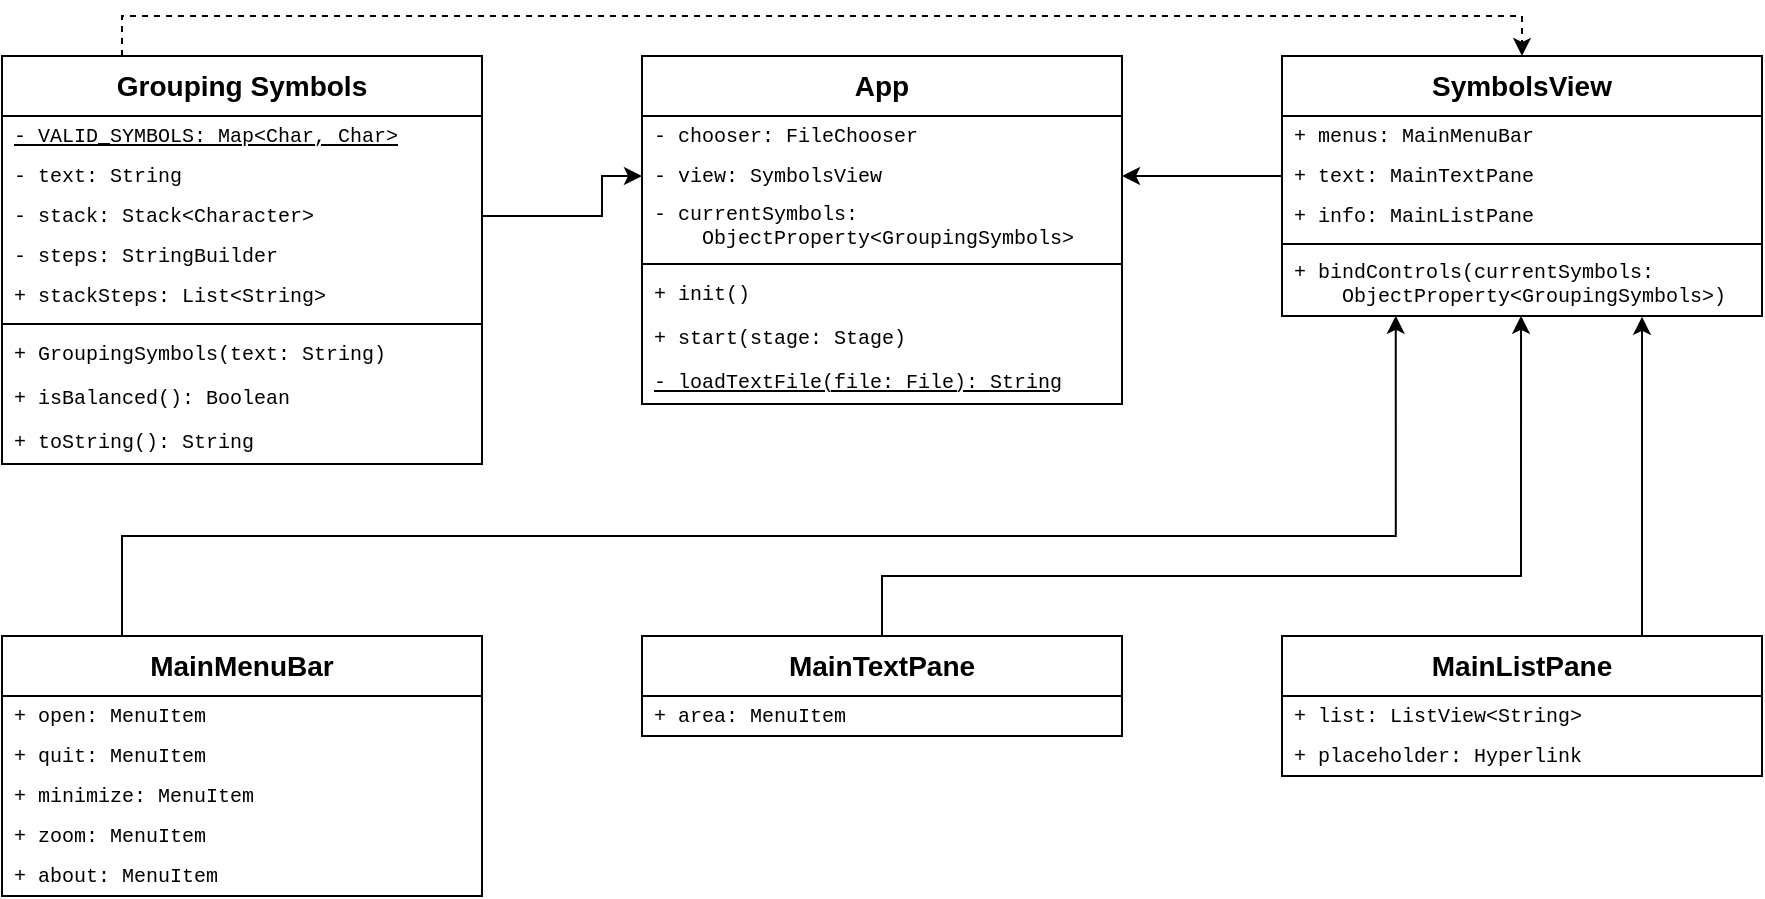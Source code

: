 <mxfile version="24.2.5" type="device">
  <diagram id="C5RBs43oDa-KdzZeNtuy" name="Page-1">
    <mxGraphModel dx="728" dy="1038" grid="1" gridSize="10" guides="1" tooltips="1" connect="1" arrows="1" fold="1" page="1" pageScale="1" pageWidth="960" pageHeight="520" math="0" shadow="0">
      <root>
        <mxCell id="WIyWlLk6GJQsqaUBKTNV-0" />
        <mxCell id="WIyWlLk6GJQsqaUBKTNV-1" parent="WIyWlLk6GJQsqaUBKTNV-0" />
        <mxCell id="VrE6sZuMcQ_JEsaJTfix-29" value="SymbolsView" style="swimlane;fontStyle=1;align=center;verticalAlign=top;childLayout=stackLayout;horizontal=1;startSize=30;horizontalStack=0;resizeParent=1;resizeParentMax=0;resizeLast=0;collapsible=0;marginBottom=0;whiteSpace=wrap;html=1;fontSize=14;" parent="WIyWlLk6GJQsqaUBKTNV-1" vertex="1">
          <mxGeometry x="680" y="60" width="240" height="130" as="geometry" />
        </mxCell>
        <mxCell id="OGeXfidwOHUhbuxbb3Ev-73" value="+ menus: MainMenuBar" style="text;strokeColor=none;fillColor=none;align=left;verticalAlign=middle;spacingLeft=4;spacingRight=4;overflow=hidden;rotatable=0;points=[[0,0.5],[1,0.5]];portConstraint=eastwest;whiteSpace=wrap;html=1;fontSize=10;fontFamily=Courier New;" parent="VrE6sZuMcQ_JEsaJTfix-29" vertex="1">
          <mxGeometry y="30" width="240" height="20" as="geometry" />
        </mxCell>
        <mxCell id="OGeXfidwOHUhbuxbb3Ev-74" value="+ text: MainTextPane" style="text;strokeColor=none;fillColor=none;align=left;verticalAlign=middle;spacingLeft=4;spacingRight=4;overflow=hidden;rotatable=0;points=[[0,0.5],[1,0.5]];portConstraint=eastwest;whiteSpace=wrap;html=1;fontSize=10;fontFamily=Courier New;" parent="VrE6sZuMcQ_JEsaJTfix-29" vertex="1">
          <mxGeometry y="50" width="240" height="20" as="geometry" />
        </mxCell>
        <mxCell id="xHtxybSg8a37hnDzmeFo-1" value="+ info: MainListPane" style="text;strokeColor=none;fillColor=none;align=left;verticalAlign=middle;spacingLeft=4;spacingRight=4;overflow=hidden;rotatable=0;points=[[0,0.5],[1,0.5]];portConstraint=eastwest;whiteSpace=wrap;html=1;fontSize=10;fontFamily=Courier New;" parent="VrE6sZuMcQ_JEsaJTfix-29" vertex="1">
          <mxGeometry y="70" width="240" height="20" as="geometry" />
        </mxCell>
        <mxCell id="VrE6sZuMcQ_JEsaJTfix-32" value="" style="line;strokeWidth=1;fillColor=none;align=left;verticalAlign=middle;spacingTop=-1;spacingLeft=3;spacingRight=3;rotatable=0;labelPosition=right;points=[];portConstraint=eastwest;strokeColor=inherit;fontSize=10;fontFamily=Courier New;" parent="VrE6sZuMcQ_JEsaJTfix-29" vertex="1">
          <mxGeometry y="90" width="240" height="8" as="geometry" />
        </mxCell>
        <mxCell id="VrE6sZuMcQ_JEsaJTfix-33" value="+&amp;nbsp;bindControls(currentSymbols:&lt;div&gt;&amp;nbsp; &amp;nbsp; ObjectProperty&amp;lt;GroupingSymbols&amp;gt;)&lt;/div&gt;" style="text;strokeColor=none;fillColor=none;align=left;verticalAlign=middle;spacingLeft=4;spacingRight=4;overflow=hidden;rotatable=0;points=[[0,0.5],[1,0.5]];portConstraint=eastwest;whiteSpace=wrap;html=1;fontSize=10;fontFamily=Courier New;" parent="VrE6sZuMcQ_JEsaJTfix-29" vertex="1">
          <mxGeometry y="98" width="240" height="32" as="geometry" />
        </mxCell>
        <mxCell id="OGeXfidwOHUhbuxbb3Ev-10" value="MainTextPane" style="swimlane;fontStyle=1;align=center;verticalAlign=top;childLayout=stackLayout;horizontal=1;startSize=30;horizontalStack=0;resizeParent=1;resizeParentMax=0;resizeLast=0;collapsible=0;marginBottom=0;whiteSpace=wrap;html=1;fontSize=14;" parent="WIyWlLk6GJQsqaUBKTNV-1" vertex="1">
          <mxGeometry x="360" y="350" width="240" height="50" as="geometry" />
        </mxCell>
        <mxCell id="xHtxybSg8a37hnDzmeFo-5" value="+ area: MenuItem" style="text;strokeColor=none;fillColor=none;align=left;verticalAlign=middle;spacingLeft=4;spacingRight=4;overflow=hidden;rotatable=0;points=[[0,0.5],[1,0.5]];portConstraint=eastwest;whiteSpace=wrap;html=1;fontSize=10;fontFamily=Courier New;" parent="OGeXfidwOHUhbuxbb3Ev-10" vertex="1">
          <mxGeometry y="30" width="240" height="20" as="geometry" />
        </mxCell>
        <mxCell id="OGeXfidwOHUhbuxbb3Ev-30" value="MainListPane" style="swimlane;fontStyle=1;align=center;verticalAlign=top;childLayout=stackLayout;horizontal=1;startSize=30;horizontalStack=0;resizeParent=1;resizeParentMax=0;resizeLast=0;collapsible=0;marginBottom=0;whiteSpace=wrap;html=1;fontSize=14;" parent="WIyWlLk6GJQsqaUBKTNV-1" vertex="1">
          <mxGeometry x="680" y="350" width="240" height="70" as="geometry" />
        </mxCell>
        <mxCell id="OGeXfidwOHUhbuxbb3Ev-31" value="+ list: ListView&amp;lt;String&amp;gt;" style="text;strokeColor=none;fillColor=none;align=left;verticalAlign=middle;spacingLeft=4;spacingRight=4;overflow=hidden;rotatable=0;points=[[0,0.5],[1,0.5]];portConstraint=eastwest;whiteSpace=wrap;html=1;fontSize=10;fontFamily=Courier New;" parent="OGeXfidwOHUhbuxbb3Ev-30" vertex="1">
          <mxGeometry y="30" width="240" height="20" as="geometry" />
        </mxCell>
        <mxCell id="xHtxybSg8a37hnDzmeFo-4" value="+ placeholder: Hyperlink" style="text;strokeColor=none;fillColor=none;align=left;verticalAlign=middle;spacingLeft=4;spacingRight=4;overflow=hidden;rotatable=0;points=[[0,0.5],[1,0.5]];portConstraint=eastwest;whiteSpace=wrap;html=1;fontSize=10;fontFamily=Courier New;" parent="OGeXfidwOHUhbuxbb3Ev-30" vertex="1">
          <mxGeometry y="50" width="240" height="20" as="geometry" />
        </mxCell>
        <mxCell id="OGeXfidwOHUhbuxbb3Ev-52" value="MainMenuBar" style="swimlane;fontStyle=1;align=center;verticalAlign=top;childLayout=stackLayout;horizontal=1;startSize=30;horizontalStack=0;resizeParent=1;resizeParentMax=0;resizeLast=0;collapsible=0;marginBottom=0;whiteSpace=wrap;html=1;fontSize=14;" parent="WIyWlLk6GJQsqaUBKTNV-1" vertex="1">
          <mxGeometry x="40" y="350" width="240" height="130" as="geometry" />
        </mxCell>
        <mxCell id="OGeXfidwOHUhbuxbb3Ev-53" value="+ open: MenuItem" style="text;strokeColor=none;fillColor=none;align=left;verticalAlign=middle;spacingLeft=4;spacingRight=4;overflow=hidden;rotatable=0;points=[[0,0.5],[1,0.5]];portConstraint=eastwest;whiteSpace=wrap;html=1;fontSize=10;fontFamily=Courier New;" parent="OGeXfidwOHUhbuxbb3Ev-52" vertex="1">
          <mxGeometry y="30" width="240" height="20" as="geometry" />
        </mxCell>
        <mxCell id="OGeXfidwOHUhbuxbb3Ev-61" value="+ quit: MenuItem" style="text;strokeColor=none;fillColor=none;align=left;verticalAlign=middle;spacingLeft=4;spacingRight=4;overflow=hidden;rotatable=0;points=[[0,0.5],[1,0.5]];portConstraint=eastwest;whiteSpace=wrap;html=1;fontSize=10;fontFamily=Courier New;" parent="OGeXfidwOHUhbuxbb3Ev-52" vertex="1">
          <mxGeometry y="50" width="240" height="20" as="geometry" />
        </mxCell>
        <mxCell id="OGeXfidwOHUhbuxbb3Ev-71" value="+ minimize: MenuItem" style="text;strokeColor=none;fillColor=none;align=left;verticalAlign=middle;spacingLeft=4;spacingRight=4;overflow=hidden;rotatable=0;points=[[0,0.5],[1,0.5]];portConstraint=eastwest;whiteSpace=wrap;html=1;fontSize=10;fontFamily=Courier New;" parent="OGeXfidwOHUhbuxbb3Ev-52" vertex="1">
          <mxGeometry y="70" width="240" height="20" as="geometry" />
        </mxCell>
        <mxCell id="xHtxybSg8a37hnDzmeFo-2" value="+ zoom: MenuItem" style="text;strokeColor=none;fillColor=none;align=left;verticalAlign=middle;spacingLeft=4;spacingRight=4;overflow=hidden;rotatable=0;points=[[0,0.5],[1,0.5]];portConstraint=eastwest;whiteSpace=wrap;html=1;fontSize=10;fontFamily=Courier New;" parent="OGeXfidwOHUhbuxbb3Ev-52" vertex="1">
          <mxGeometry y="90" width="240" height="20" as="geometry" />
        </mxCell>
        <mxCell id="OGeXfidwOHUhbuxbb3Ev-72" value="+ about: MenuItem" style="text;strokeColor=none;fillColor=none;align=left;verticalAlign=middle;spacingLeft=4;spacingRight=4;overflow=hidden;rotatable=0;points=[[0,0.5],[1,0.5]];portConstraint=eastwest;whiteSpace=wrap;html=1;fontSize=10;fontFamily=Courier New;" parent="OGeXfidwOHUhbuxbb3Ev-52" vertex="1">
          <mxGeometry y="110" width="240" height="20" as="geometry" />
        </mxCell>
        <mxCell id="OGeXfidwOHUhbuxbb3Ev-76" value="App" style="swimlane;fontStyle=1;align=center;verticalAlign=top;childLayout=stackLayout;horizontal=1;startSize=30;horizontalStack=0;resizeParent=1;resizeParentMax=0;resizeLast=0;collapsible=0;marginBottom=0;whiteSpace=wrap;html=1;fontSize=14;" parent="WIyWlLk6GJQsqaUBKTNV-1" vertex="1">
          <mxGeometry x="360" y="60" width="240" height="174" as="geometry" />
        </mxCell>
        <mxCell id="OGeXfidwOHUhbuxbb3Ev-77" value="- chooser: FileChooser" style="text;strokeColor=none;fillColor=none;align=left;verticalAlign=middle;spacingLeft=4;spacingRight=4;overflow=hidden;rotatable=0;points=[[0,0.5],[1,0.5]];portConstraint=eastwest;whiteSpace=wrap;html=1;fontSize=10;fontFamily=Courier New;" parent="OGeXfidwOHUhbuxbb3Ev-76" vertex="1">
          <mxGeometry y="30" width="240" height="20" as="geometry" />
        </mxCell>
        <mxCell id="OGeXfidwOHUhbuxbb3Ev-78" value="- view: SymbolsView" style="text;strokeColor=none;fillColor=none;align=left;verticalAlign=middle;spacingLeft=4;spacingRight=4;overflow=hidden;rotatable=0;points=[[0,0.5],[1,0.5]];portConstraint=eastwest;whiteSpace=wrap;html=1;fontSize=10;fontFamily=Courier New;" parent="OGeXfidwOHUhbuxbb3Ev-76" vertex="1">
          <mxGeometry y="50" width="240" height="20" as="geometry" />
        </mxCell>
        <mxCell id="OGeXfidwOHUhbuxbb3Ev-79" value="- currentSymbols:&lt;div&gt;&amp;nbsp; &amp;nbsp; ObjectProperty&amp;lt;GroupingSymbols&amp;gt;&lt;/div&gt;" style="text;strokeColor=none;fillColor=none;align=left;verticalAlign=middle;spacingLeft=4;spacingRight=4;overflow=hidden;rotatable=0;points=[[0,0.5],[1,0.5]];portConstraint=eastwest;whiteSpace=wrap;html=1;fontSize=10;fontFamily=Courier New;" parent="OGeXfidwOHUhbuxbb3Ev-76" vertex="1">
          <mxGeometry y="70" width="240" height="30" as="geometry" />
        </mxCell>
        <mxCell id="OGeXfidwOHUhbuxbb3Ev-82" value="" style="line;strokeWidth=1;fillColor=none;align=left;verticalAlign=middle;spacingTop=-1;spacingLeft=3;spacingRight=3;rotatable=0;labelPosition=right;points=[];portConstraint=eastwest;strokeColor=inherit;fontSize=10;fontFamily=Courier New;" parent="OGeXfidwOHUhbuxbb3Ev-76" vertex="1">
          <mxGeometry y="100" width="240" height="8" as="geometry" />
        </mxCell>
        <mxCell id="OGeXfidwOHUhbuxbb3Ev-83" value="+&amp;nbsp;init()" style="text;strokeColor=none;fillColor=none;align=left;verticalAlign=middle;spacingLeft=4;spacingRight=4;overflow=hidden;rotatable=0;points=[[0,0.5],[1,0.5]];portConstraint=eastwest;whiteSpace=wrap;html=1;fontSize=10;fontFamily=Courier New;" parent="OGeXfidwOHUhbuxbb3Ev-76" vertex="1">
          <mxGeometry y="108" width="240" height="22" as="geometry" />
        </mxCell>
        <mxCell id="OGeXfidwOHUhbuxbb3Ev-84" value="+&amp;nbsp;start(stage: Stage)" style="text;strokeColor=none;fillColor=none;align=left;verticalAlign=middle;spacingLeft=4;spacingRight=4;overflow=hidden;rotatable=0;points=[[0,0.5],[1,0.5]];portConstraint=eastwest;whiteSpace=wrap;html=1;fontSize=10;fontFamily=Courier New;" parent="OGeXfidwOHUhbuxbb3Ev-76" vertex="1">
          <mxGeometry y="130" width="240" height="22" as="geometry" />
        </mxCell>
        <mxCell id="PLY7ukVTSFIolLGTBmfX-0" value="- loadTextFile(file: File): String" style="text;strokeColor=none;fillColor=none;align=left;verticalAlign=middle;spacingLeft=4;spacingRight=4;overflow=hidden;rotatable=0;points=[[0,0.5],[1,0.5]];portConstraint=eastwest;whiteSpace=wrap;html=1;fontSize=10;fontStyle=4;fontFamily=Courier New;" parent="OGeXfidwOHUhbuxbb3Ev-76" vertex="1">
          <mxGeometry y="152" width="240" height="22" as="geometry" />
        </mxCell>
        <mxCell id="LklVr9fy3qKQ77MvSfQL-4" style="edgeStyle=orthogonalEdgeStyle;rounded=0;orthogonalLoop=1;jettySize=auto;html=1;exitX=0.25;exitY=0;exitDx=0;exitDy=0;entryX=0.5;entryY=0;entryDx=0;entryDy=0;dashed=1;" parent="WIyWlLk6GJQsqaUBKTNV-1" source="xHtxybSg8a37hnDzmeFo-13" target="VrE6sZuMcQ_JEsaJTfix-29" edge="1">
          <mxGeometry relative="1" as="geometry">
            <Array as="points">
              <mxPoint x="100" y="40" />
              <mxPoint x="800" y="40" />
            </Array>
          </mxGeometry>
        </mxCell>
        <mxCell id="xHtxybSg8a37hnDzmeFo-13" value="Grouping Symbols" style="swimlane;fontStyle=1;align=center;verticalAlign=top;childLayout=stackLayout;horizontal=1;startSize=30;horizontalStack=0;resizeParent=1;resizeParentMax=0;resizeLast=0;collapsible=0;marginBottom=0;whiteSpace=wrap;html=1;fontSize=14;" parent="WIyWlLk6GJQsqaUBKTNV-1" vertex="1">
          <mxGeometry x="40" y="60" width="240" height="204" as="geometry" />
        </mxCell>
        <mxCell id="PLY7ukVTSFIolLGTBmfX-1" value="- VALID_SYMBOLS: Map&amp;lt;Char, Char&amp;gt;" style="text;strokeColor=none;fillColor=none;align=left;verticalAlign=middle;spacingLeft=4;spacingRight=4;overflow=hidden;rotatable=0;points=[[0,0.5],[1,0.5]];portConstraint=eastwest;whiteSpace=wrap;html=1;fontSize=10;fontStyle=4;fontFamily=Courier New;" parent="xHtxybSg8a37hnDzmeFo-13" vertex="1">
          <mxGeometry y="30" width="240" height="20" as="geometry" />
        </mxCell>
        <mxCell id="xHtxybSg8a37hnDzmeFo-14" value="- text: String" style="text;strokeColor=none;fillColor=none;align=left;verticalAlign=middle;spacingLeft=4;spacingRight=4;overflow=hidden;rotatable=0;points=[[0,0.5],[1,0.5]];portConstraint=eastwest;whiteSpace=wrap;html=1;fontSize=10;fontFamily=Courier New;" parent="xHtxybSg8a37hnDzmeFo-13" vertex="1">
          <mxGeometry y="50" width="240" height="20" as="geometry" />
        </mxCell>
        <mxCell id="LklVr9fy3qKQ77MvSfQL-0" value="- stack: Stack&amp;lt;Character&amp;gt;" style="text;strokeColor=none;fillColor=none;align=left;verticalAlign=middle;spacingLeft=4;spacingRight=4;overflow=hidden;rotatable=0;points=[[0,0.5],[1,0.5]];portConstraint=eastwest;whiteSpace=wrap;html=1;fontSize=10;fontFamily=Courier New;" parent="xHtxybSg8a37hnDzmeFo-13" vertex="1">
          <mxGeometry y="70" width="240" height="20" as="geometry" />
        </mxCell>
        <mxCell id="xHtxybSg8a37hnDzmeFo-15" value="- steps: StringBuilder" style="text;strokeColor=none;fillColor=none;align=left;verticalAlign=middle;spacingLeft=4;spacingRight=4;overflow=hidden;rotatable=0;points=[[0,0.5],[1,0.5]];portConstraint=eastwest;whiteSpace=wrap;html=1;fontSize=10;fontFamily=Courier New;" parent="xHtxybSg8a37hnDzmeFo-13" vertex="1">
          <mxGeometry y="90" width="240" height="20" as="geometry" />
        </mxCell>
        <mxCell id="LklVr9fy3qKQ77MvSfQL-1" value="+ stackSteps: List&amp;lt;String&amp;gt;" style="text;strokeColor=none;fillColor=none;align=left;verticalAlign=middle;spacingLeft=4;spacingRight=4;overflow=hidden;rotatable=0;points=[[0,0.5],[1,0.5]];portConstraint=eastwest;whiteSpace=wrap;html=1;fontSize=10;fontFamily=Courier New;" parent="xHtxybSg8a37hnDzmeFo-13" vertex="1">
          <mxGeometry y="110" width="240" height="20" as="geometry" />
        </mxCell>
        <mxCell id="xHtxybSg8a37hnDzmeFo-17" value="" style="line;strokeWidth=1;fillColor=none;align=left;verticalAlign=middle;spacingTop=-1;spacingLeft=3;spacingRight=3;rotatable=0;labelPosition=right;points=[];portConstraint=eastwest;strokeColor=inherit;fontSize=10;fontFamily=Courier New;" parent="xHtxybSg8a37hnDzmeFo-13" vertex="1">
          <mxGeometry y="130" width="240" height="8" as="geometry" />
        </mxCell>
        <mxCell id="xHtxybSg8a37hnDzmeFo-18" value="+&amp;nbsp;GroupingSymbols(text: String)" style="text;strokeColor=none;fillColor=none;align=left;verticalAlign=middle;spacingLeft=4;spacingRight=4;overflow=hidden;rotatable=0;points=[[0,0.5],[1,0.5]];portConstraint=eastwest;whiteSpace=wrap;html=1;fontSize=10;fontFamily=Courier New;" parent="xHtxybSg8a37hnDzmeFo-13" vertex="1">
          <mxGeometry y="138" width="240" height="22" as="geometry" />
        </mxCell>
        <mxCell id="xHtxybSg8a37hnDzmeFo-19" value="+&amp;nbsp;isBalanced(): Boolean" style="text;strokeColor=none;fillColor=none;align=left;verticalAlign=middle;spacingLeft=4;spacingRight=4;overflow=hidden;rotatable=0;points=[[0,0.5],[1,0.5]];portConstraint=eastwest;whiteSpace=wrap;html=1;fontSize=10;fontFamily=Courier New;" parent="xHtxybSg8a37hnDzmeFo-13" vertex="1">
          <mxGeometry y="160" width="240" height="22" as="geometry" />
        </mxCell>
        <mxCell id="xHtxybSg8a37hnDzmeFo-23" value="+&amp;nbsp;toString(): String" style="text;strokeColor=none;fillColor=none;align=left;verticalAlign=middle;spacingLeft=4;spacingRight=4;overflow=hidden;rotatable=0;points=[[0,0.5],[1,0.5]];portConstraint=eastwest;whiteSpace=wrap;html=1;fontSize=10;fontFamily=Courier New;" parent="xHtxybSg8a37hnDzmeFo-13" vertex="1">
          <mxGeometry y="182" width="240" height="22" as="geometry" />
        </mxCell>
        <mxCell id="LklVr9fy3qKQ77MvSfQL-5" style="edgeStyle=orthogonalEdgeStyle;rounded=0;orthogonalLoop=1;jettySize=auto;html=1;exitX=1;exitY=0.5;exitDx=0;exitDy=0;entryX=0;entryY=0.5;entryDx=0;entryDy=0;" parent="WIyWlLk6GJQsqaUBKTNV-1" source="LklVr9fy3qKQ77MvSfQL-0" target="OGeXfidwOHUhbuxbb3Ev-78" edge="1">
          <mxGeometry relative="1" as="geometry">
            <Array as="points">
              <mxPoint x="340" y="140" />
              <mxPoint x="340" y="120" />
            </Array>
          </mxGeometry>
        </mxCell>
        <mxCell id="LklVr9fy3qKQ77MvSfQL-6" style="edgeStyle=orthogonalEdgeStyle;rounded=0;orthogonalLoop=1;jettySize=auto;html=1;exitX=0.25;exitY=0;exitDx=0;exitDy=0;entryX=0.237;entryY=0.997;entryDx=0;entryDy=0;entryPerimeter=0;" parent="WIyWlLk6GJQsqaUBKTNV-1" source="OGeXfidwOHUhbuxbb3Ev-52" target="VrE6sZuMcQ_JEsaJTfix-33" edge="1">
          <mxGeometry relative="1" as="geometry">
            <Array as="points">
              <mxPoint x="100" y="300" />
              <mxPoint x="737" y="300" />
            </Array>
          </mxGeometry>
        </mxCell>
        <mxCell id="LklVr9fy3qKQ77MvSfQL-7" style="edgeStyle=orthogonalEdgeStyle;rounded=0;orthogonalLoop=1;jettySize=auto;html=1;exitX=0.5;exitY=0;exitDx=0;exitDy=0;entryX=0.498;entryY=0.997;entryDx=0;entryDy=0;entryPerimeter=0;" parent="WIyWlLk6GJQsqaUBKTNV-1" source="OGeXfidwOHUhbuxbb3Ev-10" target="VrE6sZuMcQ_JEsaJTfix-33" edge="1">
          <mxGeometry relative="1" as="geometry">
            <Array as="points">
              <mxPoint x="480" y="320" />
              <mxPoint x="800" y="320" />
            </Array>
          </mxGeometry>
        </mxCell>
        <mxCell id="LklVr9fy3qKQ77MvSfQL-9" style="edgeStyle=orthogonalEdgeStyle;rounded=0;orthogonalLoop=1;jettySize=auto;html=1;exitX=0.75;exitY=0;exitDx=0;exitDy=0;entryX=0.75;entryY=1.013;entryDx=0;entryDy=0;entryPerimeter=0;" parent="WIyWlLk6GJQsqaUBKTNV-1" source="OGeXfidwOHUhbuxbb3Ev-30" target="VrE6sZuMcQ_JEsaJTfix-33" edge="1">
          <mxGeometry relative="1" as="geometry" />
        </mxCell>
        <mxCell id="LklVr9fy3qKQ77MvSfQL-10" style="edgeStyle=orthogonalEdgeStyle;rounded=0;orthogonalLoop=1;jettySize=auto;html=1;exitX=0;exitY=0.5;exitDx=0;exitDy=0;entryX=1;entryY=0.5;entryDx=0;entryDy=0;" parent="WIyWlLk6GJQsqaUBKTNV-1" source="OGeXfidwOHUhbuxbb3Ev-74" target="OGeXfidwOHUhbuxbb3Ev-78" edge="1">
          <mxGeometry relative="1" as="geometry" />
        </mxCell>
      </root>
    </mxGraphModel>
  </diagram>
</mxfile>
